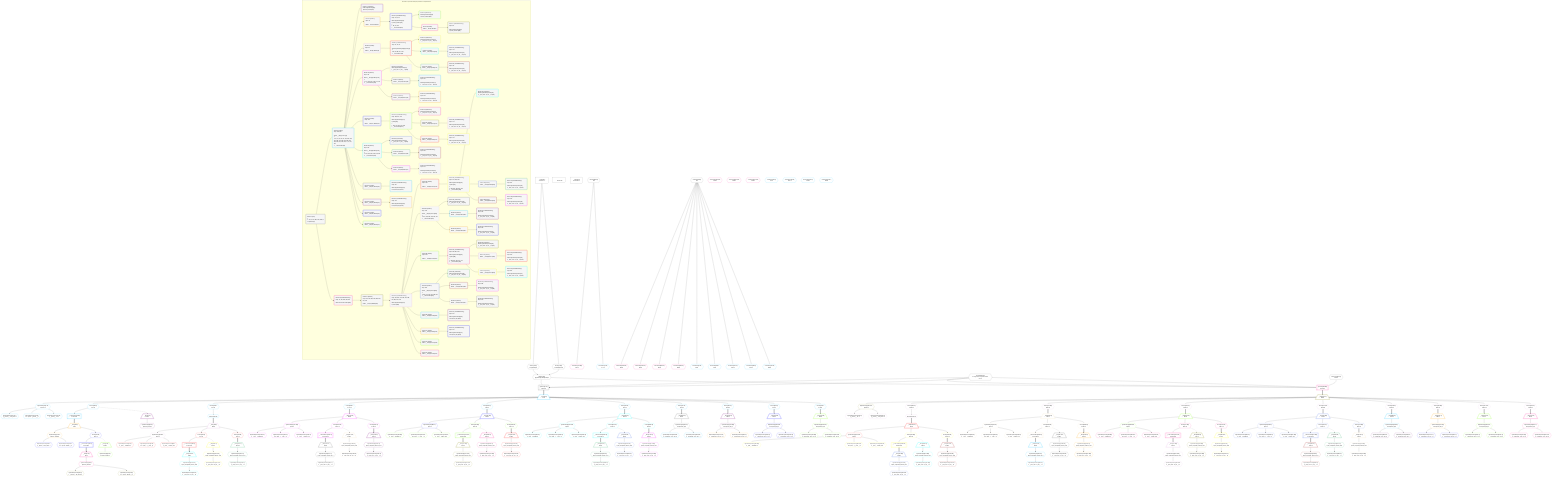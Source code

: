 %%{init: {'themeVariables': { 'fontSize': '12px'}}}%%
graph TD
    classDef path fill:#eee,stroke:#000,color:#000
    classDef plan fill:#fff,stroke-width:1px,color:#000
    classDef itemplan fill:#fff,stroke-width:2px,color:#000
    classDef unbatchedplan fill:#dff,stroke-width:1px,color:#000
    classDef sideeffectplan fill:#fcc,stroke-width:2px,color:#000
    classDef bucket fill:#f6f6f6,color:#000,stroke-width:2px,text-align:left


    %% plan dependencies
    PgSelect11[["PgSelect[11∈0]<br />ᐸpersonᐳ"]]:::plan
    Object14{{"Object[14∈0]<br />ᐸ{pgSettings,withPgClient}ᐳ"}}:::plan
    Constant685{{"Constant[685∈0]<br />ᐸ'Large bet on myself in round one.'ᐳ"}}:::plan
    Object14 & Constant685 & Constant685 --> PgSelect11
    Access12{{"Access[12∈0]<br />ᐸ3.pgSettingsᐳ"}}:::plan
    Access13{{"Access[13∈0]<br />ᐸ3.withPgClientᐳ"}}:::plan
    Access12 & Access13 --> Object14
    __Value3["__Value[3∈0]<br />ᐸcontextᐳ"]:::plan
    __Value3 --> Access12
    __Value3 --> Access13
    __Value0["__Value[0∈0]"]:::plan
    __Value5["__Value[5∈0]<br />ᐸrootValueᐳ"]:::plan
    Constant681{{"Constant[681∈0]<br />ᐸ1ᐳ"}}:::plan
    Constant682{{"Constant[682∈0]<br />ᐸ2ᐳ"}}:::plan
    Connection357{{"Connection[357∈0]<br />ᐸ353ᐳ"}}:::plan
    PgSelect358[["PgSelect[358∈40]<br />ᐸpersonᐳ"]]:::plan
    Object14 & Connection357 & Constant685 & Constant685 --> PgSelect358
    Connection376{{"Connection[376∈40]<br />ᐸ372ᐳ"}}:::plan
    Constant682 --> Connection376
    Connection396{{"Connection[396∈40]<br />ᐸ392ᐳ"}}:::plan
    Constant681 --> Connection396
    Connection444{{"Connection[444∈40]<br />ᐸ440ᐳ"}}:::plan
    Constant681 --> Connection444
    Connection505{{"Connection[505∈40]<br />ᐸ501ᐳ"}}:::plan
    Constant681 --> Connection505
    Connection560{{"Connection[560∈40]<br />ᐸ556ᐳ"}}:::plan
    Constant681 --> Connection560
    Connection485{{"Connection[485∈40]<br />ᐸ481ᐳ"}}:::plan
    Connection594{{"Connection[594∈40]<br />ᐸ590ᐳ"}}:::plan
    Connection613{{"Connection[613∈40]<br />ᐸ609ᐳ"}}:::plan
    __Item15[/"__Item[15∈1]<br />ᐸ11ᐳ"\]:::itemplan
    PgSelect11 ==> __Item15
    PgSelectSingle16{{"PgSelectSingle[16∈1]<br />ᐸpersonᐳ"}}:::plan
    __Item15 --> PgSelectSingle16
    PgClassExpression17{{"PgClassExpression[17∈1]<br />ᐸ__person__...full_name”ᐳ"}}:::plan
    PgSelectSingle16 --> PgClassExpression17
    PgClassExpression19{{"PgClassExpression[19∈1]<br />ᐸ”c”.”perso..._person__)ᐳ"}}:::plan
    PgSelectSingle16 --> PgClassExpression19
    Access646{{"Access[646∈1]<br />ᐸ15.1ᐳ"}}:::plan
    __Item15 --> Access646
    __ListTransform33[["__ListTransform[33∈1]<br />ᐸeach:32ᐳ"]]:::plan
    Access646 --> __ListTransform33
    Connection52{{"Connection[52∈1]<br />ᐸ48ᐳ"}}:::plan
    Constant681 --> Connection52
    PgClassExpression62{{"PgClassExpression[62∈1]<br />ᐸ__person__.”id”ᐳ"}}:::plan
    PgSelectSingle16 --> PgClassExpression62
    Connection76{{"Connection[76∈1]<br />ᐸ72ᐳ"}}:::plan
    Constant682 --> Connection76
    Access649{{"Access[649∈1]<br />ᐸ15.3ᐳ"}}:::plan
    __Item15 --> Access649
    Reverse650{{"Reverse[650∈1]"}}:::plan
    Access649 --> Reverse650
    Connection96{{"Connection[96∈1]<br />ᐸ92ᐳ"}}:::plan
    Constant681 --> Connection96
    Access653{{"Access[653∈1]<br />ᐸ15.4ᐳ"}}:::plan
    __Item15 --> Access653
    Connection144{{"Connection[144∈1]<br />ᐸ140ᐳ"}}:::plan
    Constant681 --> Connection144
    Access656{{"Access[656∈1]<br />ᐸ15.5ᐳ"}}:::plan
    __Item15 --> Access656
    Connection205{{"Connection[205∈1]<br />ᐸ201ᐳ"}}:::plan
    Constant681 --> Connection205
    Access659{{"Access[659∈1]<br />ᐸ15.6ᐳ"}}:::plan
    __Item15 --> Access659
    Connection260{{"Connection[260∈1]<br />ᐸ256ᐳ"}}:::plan
    Constant681 --> Connection260
    Access661{{"Access[661∈1]<br />ᐸ15.8ᐳ"}}:::plan
    __Item15 --> Access661
    Access663{{"Access[663∈1]<br />ᐸ15.10ᐳ"}}:::plan
    __Item15 --> Access663
    Access660{{"Access[660∈1]<br />ᐸ15.7ᐳ"}}:::plan
    __Item15 --> Access660
    Access662{{"Access[662∈1]<br />ᐸ15.9ᐳ"}}:::plan
    __Item15 --> Access662
    Connection31{{"Connection[31∈1]<br />ᐸ27ᐳ"}}:::plan
    Connection185{{"Connection[185∈1]<br />ᐸ181ᐳ"}}:::plan
    Connection294{{"Connection[294∈1]<br />ᐸ290ᐳ"}}:::plan
    Connection313{{"Connection[313∈1]<br />ᐸ309ᐳ"}}:::plan
    __Item341[/"__Item[341∈39]<br />ᐸ662ᐳ"\]:::itemplan
    Access662 ==> __Item341
    PgSelectSingle342{{"PgSelectSingle[342∈39]<br />ᐸcompound_keyᐳ"}}:::plan
    __Item341 --> PgSelectSingle342
    PgClassExpression343{{"PgClassExpression[343∈39]<br />ᐸ__compound...rson_id_1”ᐳ"}}:::plan
    PgSelectSingle342 --> PgClassExpression343
    PgClassExpression344{{"PgClassExpression[344∈39]<br />ᐸ__compound...rson_id_2”ᐳ"}}:::plan
    PgSelectSingle342 --> PgClassExpression344
    __Item328[/"__Item[328∈38]<br />ᐸ660ᐳ"\]:::itemplan
    Access660 ==> __Item328
    PgSelectSingle329{{"PgSelectSingle[329∈38]<br />ᐸcompound_keyᐳ"}}:::plan
    __Item328 --> PgSelectSingle329
    PgClassExpression330{{"PgClassExpression[330∈38]<br />ᐸ__compound...rson_id_1”ᐳ"}}:::plan
    PgSelectSingle329 --> PgClassExpression330
    PgClassExpression331{{"PgClassExpression[331∈38]<br />ᐸ__compound...rson_id_2”ᐳ"}}:::plan
    PgSelectSingle329 --> PgClassExpression331
    __Item315[/"__Item[315∈36]<br />ᐸ663ᐳ"\]:::itemplan
    Access663 ==> __Item315
    PgSelectSingle316{{"PgSelectSingle[316∈36]<br />ᐸcompound_keyᐳ"}}:::plan
    __Item315 --> PgSelectSingle316
    __Item296[/"__Item[296∈34]<br />ᐸ661ᐳ"\]:::itemplan
    Access661 ==> __Item296
    PgSelectSingle297{{"PgSelectSingle[297∈34]<br />ᐸcompound_keyᐳ"}}:::plan
    __Item296 --> PgSelectSingle297
    __Item242[/"__Item[242∈28]<br />ᐸ659ᐳ"\]:::itemplan
    Access659 ==> __Item242
    PgSelectSingle243{{"PgSelectSingle[243∈28]<br />ᐸpostᐳ"}}:::plan
    __Item242 --> PgSelectSingle243
    PgClassExpression244{{"PgClassExpression[244∈28]<br />ᐸ__post__.”headline”ᐳ"}}:::plan
    PgSelectSingle243 --> PgClassExpression244
    PgClassExpression248{{"PgClassExpression[248∈28]<br />ᐸ”a”.”post_...(__post__)ᐳ"}}:::plan
    PgSelectSingle243 --> PgClassExpression248
    PgClassExpression249{{"PgClassExpression[249∈28]<br />ᐸ__post__.”author_id”ᐳ"}}:::plan
    PgSelectSingle243 --> PgClassExpression249
    Access657{{"Access[657∈28]<br />ᐸ242.1ᐳ"}}:::plan
    __Item242 --> Access657
    __ListTransform262[["__ListTransform[262∈28]<br />ᐸeach:261ᐳ"]]:::plan
    Access657 --> __ListTransform262
    Access658{{"Access[658∈28]<br />ᐸ242.2ᐳ"}}:::plan
    __Item242 --> Access658
    __Item187[/"__Item[187∈21]<br />ᐸ656ᐳ"\]:::itemplan
    Access656 ==> __Item187
    PgSelectSingle188{{"PgSelectSingle[188∈21]<br />ᐸpostᐳ"}}:::plan
    __Item187 --> PgSelectSingle188
    __Item126[/"__Item[126∈15]<br />ᐸ653ᐳ"\]:::itemplan
    Access653 ==> __Item126
    PgSelectSingle127{{"PgSelectSingle[127∈15]<br />ᐸpostᐳ"}}:::plan
    __Item126 --> PgSelectSingle127
    PgClassExpression128{{"PgClassExpression[128∈15]<br />ᐸ__post__.”headline”ᐳ"}}:::plan
    PgSelectSingle127 --> PgClassExpression128
    PgClassExpression132{{"PgClassExpression[132∈15]<br />ᐸ”a”.”post_...(__post__)ᐳ"}}:::plan
    PgSelectSingle127 --> PgClassExpression132
    PgClassExpression133{{"PgClassExpression[133∈15]<br />ᐸ__post__.”author_id”ᐳ"}}:::plan
    PgSelectSingle127 --> PgClassExpression133
    Access651{{"Access[651∈15]<br />ᐸ126.1ᐳ"}}:::plan
    __Item126 --> Access651
    __ListTransform146[["__ListTransform[146∈15]<br />ᐸeach:145ᐳ"]]:::plan
    Access651 --> __ListTransform146
    Access652{{"Access[652∈15]<br />ᐸ126.2ᐳ"}}:::plan
    __Item126 --> Access652
    __Item78[/"__Item[78∈8]<br />ᐸ650ᐳ"\]:::itemplan
    Reverse650 ==> __Item78
    PgSelectSingle79{{"PgSelectSingle[79∈8]<br />ᐸpostᐳ"}}:::plan
    __Item78 --> PgSelectSingle79
    __Item36[/"__Item[36∈3]<br />ᐸ33ᐳ"\]:::itemplan
    __ListTransform33 ==> __Item36
    PgSelectSingle37{{"PgSelectSingle[37∈3]<br />ᐸperson_friendsᐳ"}}:::plan
    __Item36 --> PgSelectSingle37
    __Item34[/"__Item[34∈2]<br />ᐸ646ᐳ"\]:::itemplan
    Access646 -.-> __Item34
    PgSelectSingle35{{"PgSelectSingle[35∈2]<br />ᐸperson_friendsᐳ"}}:::plan
    __Item34 --> PgSelectSingle35
    __Item359[/"__Item[359∈41]<br />ᐸ358ᐳ"\]:::itemplan
    PgSelect358 ==> __Item359
    PgSelectSingle360{{"PgSelectSingle[360∈41]<br />ᐸpersonᐳ"}}:::plan
    __Item359 --> PgSelectSingle360
    __Item161[/"__Item[161∈19]<br />ᐸ652ᐳ"\]:::itemplan
    Access652 ==> __Item161
    PgSelectSingle162{{"PgSelectSingle[162∈19]<br />ᐸpost_computed_interval_setᐳ"}}:::plan
    __Item161 --> PgSelectSingle162
    PgClassExpression163{{"PgClassExpression[163∈19]<br />ᐸ__post_com...al_set__.vᐳ"}}:::plan
    PgSelectSingle162 --> PgClassExpression163
    __Item277[/"__Item[277∈32]<br />ᐸ658ᐳ"\]:::itemplan
    Access658 ==> __Item277
    PgSelectSingle278{{"PgSelectSingle[278∈32]<br />ᐸpost_computed_interval_setᐳ"}}:::plan
    __Item277 --> PgSelectSingle278
    PgClassExpression279{{"PgClassExpression[279∈32]<br />ᐸ__post_com...al_set__.vᐳ"}}:::plan
    PgSelectSingle278 --> PgClassExpression279
    __Item150[/"__Item[150∈17]<br />ᐸ146ᐳ"\]:::itemplan
    __ListTransform146 ==> __Item150
    PgSelectSingle151{{"PgSelectSingle[151∈17]<br />ᐸpost_computed_interval_setᐳ"}}:::plan
    __Item150 --> PgSelectSingle151
    PgClassExpression152{{"PgClassExpression[152∈17]<br />ᐸ__post_com...al_set__.vᐳ"}}:::plan
    PgSelectSingle151 --> PgClassExpression152
    __Item266[/"__Item[266∈30]<br />ᐸ262ᐳ"\]:::itemplan
    __ListTransform262 ==> __Item266
    PgSelectSingle267{{"PgSelectSingle[267∈30]<br />ᐸpost_computed_interval_setᐳ"}}:::plan
    __Item266 --> PgSelectSingle267
    PgClassExpression268{{"PgClassExpression[268∈30]<br />ᐸ__post_com...al_set__.vᐳ"}}:::plan
    PgSelectSingle267 --> PgClassExpression268
    PgClassExpression38{{"PgClassExpression[38∈4]<br />ᐸ__person_f...full_name”ᐳ"}}:::plan
    PgSelectSingle37 --> PgClassExpression38
    PgClassExpression40{{"PgClassExpression[40∈4]<br />ᐸ”c”.”perso...friends__)ᐳ"}}:::plan
    PgSelectSingle37 --> PgClassExpression40
    Access645{{"Access[645∈4]<br />ᐸ36.1ᐳ"}}:::plan
    __Item36 --> Access645
    __ListTransform54[["__ListTransform[54∈4]<br />ᐸeach:53ᐳ"]]:::plan
    Access645 --> __ListTransform54
    PgClassExpression80{{"PgClassExpression[80∈9]<br />ᐸ__post__.”headline”ᐳ"}}:::plan
    PgSelectSingle79 --> PgClassExpression80
    PgClassExpression84{{"PgClassExpression[84∈9]<br />ᐸ”a”.”post_...(__post__)ᐳ"}}:::plan
    PgSelectSingle79 --> PgClassExpression84
    PgClassExpression85{{"PgClassExpression[85∈9]<br />ᐸ__post__.”author_id”ᐳ"}}:::plan
    PgSelectSingle79 --> PgClassExpression85
    Access647{{"Access[647∈9]<br />ᐸ78.1ᐳ"}}:::plan
    __Item78 --> Access647
    __ListTransform98[["__ListTransform[98∈9]<br />ᐸeach:97ᐳ"]]:::plan
    Access647 --> __ListTransform98
    Access648{{"Access[648∈9]<br />ᐸ78.2ᐳ"}}:::plan
    __Item78 --> Access648
    __Item147[/"__Item[147∈16]<br />ᐸ651ᐳ"\]:::itemplan
    Access651 -.-> __Item147
    PgSelectSingle148{{"PgSelectSingle[148∈16]<br />ᐸpost_computed_interval_setᐳ"}}:::plan
    __Item147 --> PgSelectSingle148
    PgClassExpression149{{"PgClassExpression[149∈16]<br />ᐸ__post_com...al_set__.vᐳ"}}:::plan
    PgSelectSingle148 --> PgClassExpression149
    PgClassExpression189{{"PgClassExpression[189∈22]<br />ᐸ__post__.”headline”ᐳ"}}:::plan
    PgSelectSingle188 --> PgClassExpression189
    PgClassExpression193{{"PgClassExpression[193∈22]<br />ᐸ”a”.”post_...(__post__)ᐳ"}}:::plan
    PgSelectSingle188 --> PgClassExpression193
    PgClassExpression194{{"PgClassExpression[194∈22]<br />ᐸ__post__.”author_id”ᐳ"}}:::plan
    PgSelectSingle188 --> PgClassExpression194
    Access654{{"Access[654∈22]<br />ᐸ187.1ᐳ"}}:::plan
    __Item187 --> Access654
    __ListTransform207[["__ListTransform[207∈22]<br />ᐸeach:206ᐳ"]]:::plan
    Access654 --> __ListTransform207
    Access655{{"Access[655∈22]<br />ᐸ187.2ᐳ"}}:::plan
    __Item187 --> Access655
    __Item263[/"__Item[263∈29]<br />ᐸ657ᐳ"\]:::itemplan
    Access657 -.-> __Item263
    PgSelectSingle264{{"PgSelectSingle[264∈29]<br />ᐸpost_computed_interval_setᐳ"}}:::plan
    __Item263 --> PgSelectSingle264
    PgClassExpression265{{"PgClassExpression[265∈29]<br />ᐸ__post_com...al_set__.vᐳ"}}:::plan
    PgSelectSingle264 --> PgClassExpression265
    PgClassExpression298{{"PgClassExpression[298∈35]<br />ᐸ__compound...rson_id_1”ᐳ"}}:::plan
    PgSelectSingle297 --> PgClassExpression298
    PgClassExpression299{{"PgClassExpression[299∈35]<br />ᐸ__compound...rson_id_2”ᐳ"}}:::plan
    PgSelectSingle297 --> PgClassExpression299
    PgClassExpression317{{"PgClassExpression[317∈37]<br />ᐸ__compound...rson_id_1”ᐳ"}}:::plan
    PgSelectSingle316 --> PgClassExpression317
    PgClassExpression318{{"PgClassExpression[318∈37]<br />ᐸ__compound...rson_id_2”ᐳ"}}:::plan
    PgSelectSingle316 --> PgClassExpression318
    PgClassExpression361{{"PgClassExpression[361∈42]<br />ᐸ__person__.”id”ᐳ"}}:::plan
    PgSelectSingle360 --> PgClassExpression361
    PgClassExpression362{{"PgClassExpression[362∈42]<br />ᐸ__person__...full_name”ᐳ"}}:::plan
    PgSelectSingle360 --> PgClassExpression362
    Access666{{"Access[666∈42]<br />ᐸ359.0ᐳ"}}:::plan
    __Item359 --> Access666
    Reverse667{{"Reverse[667∈42]"}}:::plan
    Access666 --> Reverse667
    Access670{{"Access[670∈42]<br />ᐸ359.1ᐳ"}}:::plan
    __Item359 --> Access670
    Access673{{"Access[673∈42]<br />ᐸ359.2ᐳ"}}:::plan
    __Item359 --> Access673
    Access676{{"Access[676∈42]<br />ᐸ359.3ᐳ"}}:::plan
    __Item359 --> Access676
    Access678{{"Access[678∈42]<br />ᐸ359.5ᐳ"}}:::plan
    __Item359 --> Access678
    Access680{{"Access[680∈42]<br />ᐸ359.7ᐳ"}}:::plan
    __Item359 --> Access680
    Access677{{"Access[677∈42]<br />ᐸ359.4ᐳ"}}:::plan
    __Item359 --> Access677
    Access679{{"Access[679∈42]<br />ᐸ359.6ᐳ"}}:::plan
    __Item359 --> Access679
    __Item641[/"__Item[641∈74]<br />ᐸ679ᐳ"\]:::itemplan
    Access679 ==> __Item641
    PgSelectSingle642{{"PgSelectSingle[642∈74]<br />ᐸcompound_keyᐳ"}}:::plan
    __Item641 --> PgSelectSingle642
    PgClassExpression643{{"PgClassExpression[643∈74]<br />ᐸ__compound...rson_id_1”ᐳ"}}:::plan
    PgSelectSingle642 --> PgClassExpression643
    PgClassExpression644{{"PgClassExpression[644∈74]<br />ᐸ__compound...rson_id_2”ᐳ"}}:::plan
    PgSelectSingle642 --> PgClassExpression644
    __Item628[/"__Item[628∈73]<br />ᐸ677ᐳ"\]:::itemplan
    Access677 ==> __Item628
    PgSelectSingle629{{"PgSelectSingle[629∈73]<br />ᐸcompound_keyᐳ"}}:::plan
    __Item628 --> PgSelectSingle629
    PgClassExpression630{{"PgClassExpression[630∈73]<br />ᐸ__compound...rson_id_1”ᐳ"}}:::plan
    PgSelectSingle629 --> PgClassExpression630
    PgClassExpression631{{"PgClassExpression[631∈73]<br />ᐸ__compound...rson_id_2”ᐳ"}}:::plan
    PgSelectSingle629 --> PgClassExpression631
    __Item615[/"__Item[615∈71]<br />ᐸ680ᐳ"\]:::itemplan
    Access680 ==> __Item615
    PgSelectSingle616{{"PgSelectSingle[616∈71]<br />ᐸcompound_keyᐳ"}}:::plan
    __Item615 --> PgSelectSingle616
    __Item596[/"__Item[596∈69]<br />ᐸ678ᐳ"\]:::itemplan
    Access678 ==> __Item596
    PgSelectSingle597{{"PgSelectSingle[597∈69]<br />ᐸcompound_keyᐳ"}}:::plan
    __Item596 --> PgSelectSingle597
    __Item542[/"__Item[542∈63]<br />ᐸ676ᐳ"\]:::itemplan
    Access676 ==> __Item542
    PgSelectSingle543{{"PgSelectSingle[543∈63]<br />ᐸpostᐳ"}}:::plan
    __Item542 --> PgSelectSingle543
    PgClassExpression544{{"PgClassExpression[544∈63]<br />ᐸ__post__.”headline”ᐳ"}}:::plan
    PgSelectSingle543 --> PgClassExpression544
    PgClassExpression548{{"PgClassExpression[548∈63]<br />ᐸ”a”.”post_...(__post__)ᐳ"}}:::plan
    PgSelectSingle543 --> PgClassExpression548
    PgClassExpression549{{"PgClassExpression[549∈63]<br />ᐸ__post__.”author_id”ᐳ"}}:::plan
    PgSelectSingle543 --> PgClassExpression549
    Access674{{"Access[674∈63]<br />ᐸ542.1ᐳ"}}:::plan
    __Item542 --> Access674
    __ListTransform562[["__ListTransform[562∈63]<br />ᐸeach:561ᐳ"]]:::plan
    Access674 --> __ListTransform562
    Access675{{"Access[675∈63]<br />ᐸ542.2ᐳ"}}:::plan
    __Item542 --> Access675
    __Item113[/"__Item[113∈13]<br />ᐸ648ᐳ"\]:::itemplan
    Access648 ==> __Item113
    PgSelectSingle114{{"PgSelectSingle[114∈13]<br />ᐸpost_computed_interval_setᐳ"}}:::plan
    __Item113 --> PgSelectSingle114
    PgClassExpression115{{"PgClassExpression[115∈13]<br />ᐸ__post_com...al_set__.vᐳ"}}:::plan
    PgSelectSingle114 --> PgClassExpression115
    __Item222[/"__Item[222∈26]<br />ᐸ655ᐳ"\]:::itemplan
    Access655 ==> __Item222
    PgSelectSingle223{{"PgSelectSingle[223∈26]<br />ᐸpost_computed_interval_setᐳ"}}:::plan
    __Item222 --> PgSelectSingle223
    PgClassExpression224{{"PgClassExpression[224∈26]<br />ᐸ__post_com...al_set__.vᐳ"}}:::plan
    PgSelectSingle223 --> PgClassExpression224
    __Item487[/"__Item[487∈56]<br />ᐸ673ᐳ"\]:::itemplan
    Access673 ==> __Item487
    PgSelectSingle488{{"PgSelectSingle[488∈56]<br />ᐸpostᐳ"}}:::plan
    __Item487 --> PgSelectSingle488
    __Item57[/"__Item[57∈6]<br />ᐸ54ᐳ"\]:::itemplan
    __ListTransform54 ==> __Item57
    PgSelectSingle58{{"PgSelectSingle[58∈6]<br />ᐸperson_friendsᐳ"}}:::plan
    __Item57 --> PgSelectSingle58
    __Item102[/"__Item[102∈11]<br />ᐸ98ᐳ"\]:::itemplan
    __ListTransform98 ==> __Item102
    PgSelectSingle103{{"PgSelectSingle[103∈11]<br />ᐸpost_computed_interval_setᐳ"}}:::plan
    __Item102 --> PgSelectSingle103
    PgClassExpression104{{"PgClassExpression[104∈11]<br />ᐸ__post_com...al_set__.vᐳ"}}:::plan
    PgSelectSingle103 --> PgClassExpression104
    __Item211[/"__Item[211∈24]<br />ᐸ207ᐳ"\]:::itemplan
    __ListTransform207 ==> __Item211
    PgSelectSingle212{{"PgSelectSingle[212∈24]<br />ᐸpost_computed_interval_setᐳ"}}:::plan
    __Item211 --> PgSelectSingle212
    PgClassExpression213{{"PgClassExpression[213∈24]<br />ᐸ__post_com...al_set__.vᐳ"}}:::plan
    PgSelectSingle212 --> PgClassExpression213
    __Item426[/"__Item[426∈50]<br />ᐸ670ᐳ"\]:::itemplan
    Access670 ==> __Item426
    PgSelectSingle427{{"PgSelectSingle[427∈50]<br />ᐸpostᐳ"}}:::plan
    __Item426 --> PgSelectSingle427
    PgClassExpression428{{"PgClassExpression[428∈50]<br />ᐸ__post__.”headline”ᐳ"}}:::plan
    PgSelectSingle427 --> PgClassExpression428
    PgClassExpression432{{"PgClassExpression[432∈50]<br />ᐸ”a”.”post_...(__post__)ᐳ"}}:::plan
    PgSelectSingle427 --> PgClassExpression432
    PgClassExpression433{{"PgClassExpression[433∈50]<br />ᐸ__post__.”author_id”ᐳ"}}:::plan
    PgSelectSingle427 --> PgClassExpression433
    Access668{{"Access[668∈50]<br />ᐸ426.1ᐳ"}}:::plan
    __Item426 --> Access668
    __ListTransform446[["__ListTransform[446∈50]<br />ᐸeach:445ᐳ"]]:::plan
    Access668 --> __ListTransform446
    Access669{{"Access[669∈50]<br />ᐸ426.2ᐳ"}}:::plan
    __Item426 --> Access669
    __Item55[/"__Item[55∈5]<br />ᐸ645ᐳ"\]:::itemplan
    Access645 -.-> __Item55
    PgSelectSingle56{{"PgSelectSingle[56∈5]<br />ᐸperson_friendsᐳ"}}:::plan
    __Item55 --> PgSelectSingle56
    __Item99[/"__Item[99∈10]<br />ᐸ647ᐳ"\]:::itemplan
    Access647 -.-> __Item99
    PgSelectSingle100{{"PgSelectSingle[100∈10]<br />ᐸpost_computed_interval_setᐳ"}}:::plan
    __Item99 --> PgSelectSingle100
    PgClassExpression101{{"PgClassExpression[101∈10]<br />ᐸ__post_com...al_set__.vᐳ"}}:::plan
    PgSelectSingle100 --> PgClassExpression101
    __Item208[/"__Item[208∈23]<br />ᐸ654ᐳ"\]:::itemplan
    Access654 -.-> __Item208
    PgSelectSingle209{{"PgSelectSingle[209∈23]<br />ᐸpost_computed_interval_setᐳ"}}:::plan
    __Item208 --> PgSelectSingle209
    PgClassExpression210{{"PgClassExpression[210∈23]<br />ᐸ__post_com...al_set__.vᐳ"}}:::plan
    PgSelectSingle209 --> PgClassExpression210
    __Item378[/"__Item[378∈43]<br />ᐸ667ᐳ"\]:::itemplan
    Reverse667 ==> __Item378
    PgSelectSingle379{{"PgSelectSingle[379∈43]<br />ᐸpostᐳ"}}:::plan
    __Item378 --> PgSelectSingle379
    __Item461[/"__Item[461∈54]<br />ᐸ669ᐳ"\]:::itemplan
    Access669 ==> __Item461
    PgSelectSingle462{{"PgSelectSingle[462∈54]<br />ᐸpost_computed_interval_setᐳ"}}:::plan
    __Item461 --> PgSelectSingle462
    PgClassExpression463{{"PgClassExpression[463∈54]<br />ᐸ__post_com...al_set__.vᐳ"}}:::plan
    PgSelectSingle462 --> PgClassExpression463
    __Item577[/"__Item[577∈67]<br />ᐸ675ᐳ"\]:::itemplan
    Access675 ==> __Item577
    PgSelectSingle578{{"PgSelectSingle[578∈67]<br />ᐸpost_computed_interval_setᐳ"}}:::plan
    __Item577 --> PgSelectSingle578
    PgClassExpression579{{"PgClassExpression[579∈67]<br />ᐸ__post_com...al_set__.vᐳ"}}:::plan
    PgSelectSingle578 --> PgClassExpression579
    __Item450[/"__Item[450∈52]<br />ᐸ446ᐳ"\]:::itemplan
    __ListTransform446 ==> __Item450
    PgSelectSingle451{{"PgSelectSingle[451∈52]<br />ᐸpost_computed_interval_setᐳ"}}:::plan
    __Item450 --> PgSelectSingle451
    PgClassExpression452{{"PgClassExpression[452∈52]<br />ᐸ__post_com...al_set__.vᐳ"}}:::plan
    PgSelectSingle451 --> PgClassExpression452
    __Item566[/"__Item[566∈65]<br />ᐸ562ᐳ"\]:::itemplan
    __ListTransform562 ==> __Item566
    PgSelectSingle567{{"PgSelectSingle[567∈65]<br />ᐸpost_computed_interval_setᐳ"}}:::plan
    __Item566 --> PgSelectSingle567
    PgClassExpression568{{"PgClassExpression[568∈65]<br />ᐸ__post_com...al_set__.vᐳ"}}:::plan
    PgSelectSingle567 --> PgClassExpression568
    PgClassExpression59{{"PgClassExpression[59∈7]<br />ᐸ__person_f...full_name”ᐳ"}}:::plan
    PgSelectSingle58 --> PgClassExpression59
    PgClassExpression61{{"PgClassExpression[61∈7]<br />ᐸ”c”.”perso...friends__)ᐳ"}}:::plan
    PgSelectSingle58 --> PgClassExpression61
    PgClassExpression380{{"PgClassExpression[380∈44]<br />ᐸ__post__.”headline”ᐳ"}}:::plan
    PgSelectSingle379 --> PgClassExpression380
    PgClassExpression384{{"PgClassExpression[384∈44]<br />ᐸ”a”.”post_...(__post__)ᐳ"}}:::plan
    PgSelectSingle379 --> PgClassExpression384
    PgClassExpression385{{"PgClassExpression[385∈44]<br />ᐸ__post__.”author_id”ᐳ"}}:::plan
    PgSelectSingle379 --> PgClassExpression385
    Access664{{"Access[664∈44]<br />ᐸ378.1ᐳ"}}:::plan
    __Item378 --> Access664
    __ListTransform398[["__ListTransform[398∈44]<br />ᐸeach:397ᐳ"]]:::plan
    Access664 --> __ListTransform398
    Access665{{"Access[665∈44]<br />ᐸ378.2ᐳ"}}:::plan
    __Item378 --> Access665
    __Item447[/"__Item[447∈51]<br />ᐸ668ᐳ"\]:::itemplan
    Access668 -.-> __Item447
    PgSelectSingle448{{"PgSelectSingle[448∈51]<br />ᐸpost_computed_interval_setᐳ"}}:::plan
    __Item447 --> PgSelectSingle448
    PgClassExpression449{{"PgClassExpression[449∈51]<br />ᐸ__post_com...al_set__.vᐳ"}}:::plan
    PgSelectSingle448 --> PgClassExpression449
    PgClassExpression489{{"PgClassExpression[489∈57]<br />ᐸ__post__.”headline”ᐳ"}}:::plan
    PgSelectSingle488 --> PgClassExpression489
    PgClassExpression493{{"PgClassExpression[493∈57]<br />ᐸ”a”.”post_...(__post__)ᐳ"}}:::plan
    PgSelectSingle488 --> PgClassExpression493
    PgClassExpression494{{"PgClassExpression[494∈57]<br />ᐸ__post__.”author_id”ᐳ"}}:::plan
    PgSelectSingle488 --> PgClassExpression494
    Access671{{"Access[671∈57]<br />ᐸ487.1ᐳ"}}:::plan
    __Item487 --> Access671
    __ListTransform507[["__ListTransform[507∈57]<br />ᐸeach:506ᐳ"]]:::plan
    Access671 --> __ListTransform507
    Access672{{"Access[672∈57]<br />ᐸ487.2ᐳ"}}:::plan
    __Item487 --> Access672
    __Item563[/"__Item[563∈64]<br />ᐸ674ᐳ"\]:::itemplan
    Access674 -.-> __Item563
    PgSelectSingle564{{"PgSelectSingle[564∈64]<br />ᐸpost_computed_interval_setᐳ"}}:::plan
    __Item563 --> PgSelectSingle564
    PgClassExpression565{{"PgClassExpression[565∈64]<br />ᐸ__post_com...al_set__.vᐳ"}}:::plan
    PgSelectSingle564 --> PgClassExpression565
    PgClassExpression598{{"PgClassExpression[598∈70]<br />ᐸ__compound...rson_id_1”ᐳ"}}:::plan
    PgSelectSingle597 --> PgClassExpression598
    PgClassExpression599{{"PgClassExpression[599∈70]<br />ᐸ__compound...rson_id_2”ᐳ"}}:::plan
    PgSelectSingle597 --> PgClassExpression599
    PgClassExpression617{{"PgClassExpression[617∈72]<br />ᐸ__compound...rson_id_1”ᐳ"}}:::plan
    PgSelectSingle616 --> PgClassExpression617
    PgClassExpression618{{"PgClassExpression[618∈72]<br />ᐸ__compound...rson_id_2”ᐳ"}}:::plan
    PgSelectSingle616 --> PgClassExpression618
    __Item413[/"__Item[413∈48]<br />ᐸ665ᐳ"\]:::itemplan
    Access665 ==> __Item413
    PgSelectSingle414{{"PgSelectSingle[414∈48]<br />ᐸpost_computed_interval_setᐳ"}}:::plan
    __Item413 --> PgSelectSingle414
    PgClassExpression415{{"PgClassExpression[415∈48]<br />ᐸ__post_com...al_set__.vᐳ"}}:::plan
    PgSelectSingle414 --> PgClassExpression415
    __Item522[/"__Item[522∈61]<br />ᐸ672ᐳ"\]:::itemplan
    Access672 ==> __Item522
    PgSelectSingle523{{"PgSelectSingle[523∈61]<br />ᐸpost_computed_interval_setᐳ"}}:::plan
    __Item522 --> PgSelectSingle523
    PgClassExpression524{{"PgClassExpression[524∈61]<br />ᐸ__post_com...al_set__.vᐳ"}}:::plan
    PgSelectSingle523 --> PgClassExpression524
    __Item402[/"__Item[402∈46]<br />ᐸ398ᐳ"\]:::itemplan
    __ListTransform398 ==> __Item402
    PgSelectSingle403{{"PgSelectSingle[403∈46]<br />ᐸpost_computed_interval_setᐳ"}}:::plan
    __Item402 --> PgSelectSingle403
    PgClassExpression404{{"PgClassExpression[404∈46]<br />ᐸ__post_com...al_set__.vᐳ"}}:::plan
    PgSelectSingle403 --> PgClassExpression404
    __Item511[/"__Item[511∈59]<br />ᐸ507ᐳ"\]:::itemplan
    __ListTransform507 ==> __Item511
    PgSelectSingle512{{"PgSelectSingle[512∈59]<br />ᐸpost_computed_interval_setᐳ"}}:::plan
    __Item511 --> PgSelectSingle512
    PgClassExpression513{{"PgClassExpression[513∈59]<br />ᐸ__post_com...al_set__.vᐳ"}}:::plan
    PgSelectSingle512 --> PgClassExpression513
    __Item399[/"__Item[399∈45]<br />ᐸ664ᐳ"\]:::itemplan
    Access664 -.-> __Item399
    PgSelectSingle400{{"PgSelectSingle[400∈45]<br />ᐸpost_computed_interval_setᐳ"}}:::plan
    __Item399 --> PgSelectSingle400
    PgClassExpression401{{"PgClassExpression[401∈45]<br />ᐸ__post_com...al_set__.vᐳ"}}:::plan
    PgSelectSingle400 --> PgClassExpression401
    __Item508[/"__Item[508∈58]<br />ᐸ671ᐳ"\]:::itemplan
    Access671 -.-> __Item508
    PgSelectSingle509{{"PgSelectSingle[509∈58]<br />ᐸpost_computed_interval_setᐳ"}}:::plan
    __Item508 --> PgSelectSingle509
    PgClassExpression510{{"PgClassExpression[510∈58]<br />ᐸ__post_com...al_set__.vᐳ"}}:::plan
    PgSelectSingle509 --> PgClassExpression510

    %% define steps

    subgraph "Buckets for queries/v4/simple-procedure-computed-fields"
    Bucket0("Bucket 0 (root)<br />1: <br />ᐳ: 12, 13, 357, 681, 682, 685, 14<br />2: PgSelect[11]"):::bucket
    classDef bucket0 stroke:#696969
    class Bucket0,__Value0,__Value3,__Value5,PgSelect11,Access12,Access13,Object14,Connection357,Constant681,Constant682,Constant685 bucket0
    Bucket1("Bucket 1 (listItem)<br />Deps: 681, 682<br /><br />ROOT __Item{1}ᐸ11ᐳ[15]<br />1: <br />ᐳ: 16, 31, 52, 76, 96, 144, 185, 205, 260, 294, 313, 646, 649, 653, 656, 659, 660, 661, 662, 663, 17, 19, 62, 650<br />2: __ListTransform[33]"):::bucket
    classDef bucket1 stroke:#00bfff
    class Bucket1,__Item15,PgSelectSingle16,PgClassExpression17,PgClassExpression19,Connection31,__ListTransform33,Connection52,PgClassExpression62,Connection76,Connection96,Connection144,Connection185,Connection205,Connection260,Connection294,Connection313,Access646,Access649,Reverse650,Access653,Access656,Access659,Access660,Access661,Access662,Access663 bucket1
    Bucket2("Bucket 2 (subroutine)<br />ROOT PgSelectSingle{2}ᐸperson_friendsᐳ[35]"):::bucket
    classDef bucket2 stroke:#7f007f
    class Bucket2,__Item34,PgSelectSingle35 bucket2
    Bucket3("Bucket 3 (listItem)<br />Deps: 52<br /><br />ROOT __Item{3}ᐸ33ᐳ[36]"):::bucket
    classDef bucket3 stroke:#ffa500
    class Bucket3,__Item36,PgSelectSingle37 bucket3
    Bucket4("Bucket 4 (nullableBoundary)<br />Deps: 37, 36, 52<br /><br />ROOT PgSelectSingle{3}ᐸperson_friendsᐳ[37]<br />1: <br />ᐳ: 38, 40, 645<br />2: __ListTransform[54]"):::bucket
    classDef bucket4 stroke:#0000ff
    class Bucket4,PgClassExpression38,PgClassExpression40,__ListTransform54,Access645 bucket4
    Bucket5("Bucket 5 (subroutine)<br />ROOT PgSelectSingle{5}ᐸperson_friendsᐳ[56]"):::bucket
    classDef bucket5 stroke:#7fff00
    class Bucket5,__Item55,PgSelectSingle56 bucket5
    Bucket6("Bucket 6 (listItem)<br />ROOT __Item{6}ᐸ54ᐳ[57]"):::bucket
    classDef bucket6 stroke:#ff1493
    class Bucket6,__Item57,PgSelectSingle58 bucket6
    Bucket7("Bucket 7 (nullableBoundary)<br />Deps: 58<br /><br />ROOT PgSelectSingle{6}ᐸperson_friendsᐳ[58]"):::bucket
    classDef bucket7 stroke:#808000
    class Bucket7,PgClassExpression59,PgClassExpression61 bucket7
    Bucket8("Bucket 8 (listItem)<br />Deps: 96<br /><br />ROOT __Item{8}ᐸ650ᐳ[78]"):::bucket
    classDef bucket8 stroke:#dda0dd
    class Bucket8,__Item78,PgSelectSingle79 bucket8
    Bucket9("Bucket 9 (nullableBoundary)<br />Deps: 79, 78, 96<br /><br />ROOT PgSelectSingle{8}ᐸpostᐳ[79]<br />1: <br />ᐳ: 80, 84, 85, 647, 648<br />2: __ListTransform[98]"):::bucket
    classDef bucket9 stroke:#ff0000
    class Bucket9,PgClassExpression80,PgClassExpression84,PgClassExpression85,__ListTransform98,Access647,Access648 bucket9
    Bucket10("Bucket 10 (subroutine)<br />ROOT PgClassExpression{10}ᐸ__post_com...al_set__.vᐳ[101]"):::bucket
    classDef bucket10 stroke:#ffff00
    class Bucket10,__Item99,PgSelectSingle100,PgClassExpression101 bucket10
    Bucket11("Bucket 11 (listItem)<br />ROOT __Item{11}ᐸ98ᐳ[102]"):::bucket
    classDef bucket11 stroke:#00ffff
    class Bucket11,__Item102,PgSelectSingle103,PgClassExpression104 bucket11
    Bucket12("Bucket 12 (nullableBoundary)<br />Deps: 104<br /><br />ROOT PgClassExpression{11}ᐸ__post_com...al_set__.vᐳ[104]"):::bucket
    classDef bucket12 stroke:#4169e1
    class Bucket12 bucket12
    Bucket13("Bucket 13 (listItem)<br />ROOT __Item{13}ᐸ648ᐳ[113]"):::bucket
    classDef bucket13 stroke:#3cb371
    class Bucket13,__Item113,PgSelectSingle114,PgClassExpression115 bucket13
    Bucket14("Bucket 14 (nullableBoundary)<br />Deps: 115<br /><br />ROOT PgClassExpression{13}ᐸ__post_com...al_set__.vᐳ[115]"):::bucket
    classDef bucket14 stroke:#a52a2a
    class Bucket14 bucket14
    Bucket15("Bucket 15 (listItem)<br />Deps: 144<br /><br />ROOT __Item{15}ᐸ653ᐳ[126]<br />1: <br />ᐳ: 127, 651, 652, 128, 132, 133<br />2: __ListTransform[146]"):::bucket
    classDef bucket15 stroke:#ff00ff
    class Bucket15,__Item126,PgSelectSingle127,PgClassExpression128,PgClassExpression132,PgClassExpression133,__ListTransform146,Access651,Access652 bucket15
    Bucket16("Bucket 16 (subroutine)<br />ROOT PgClassExpression{16}ᐸ__post_com...al_set__.vᐳ[149]"):::bucket
    classDef bucket16 stroke:#f5deb3
    class Bucket16,__Item147,PgSelectSingle148,PgClassExpression149 bucket16
    Bucket17("Bucket 17 (listItem)<br />ROOT __Item{17}ᐸ146ᐳ[150]"):::bucket
    classDef bucket17 stroke:#696969
    class Bucket17,__Item150,PgSelectSingle151,PgClassExpression152 bucket17
    Bucket18("Bucket 18 (nullableBoundary)<br />Deps: 152<br /><br />ROOT PgClassExpression{17}ᐸ__post_com...al_set__.vᐳ[152]"):::bucket
    classDef bucket18 stroke:#00bfff
    class Bucket18 bucket18
    Bucket19("Bucket 19 (listItem)<br />ROOT __Item{19}ᐸ652ᐳ[161]"):::bucket
    classDef bucket19 stroke:#7f007f
    class Bucket19,__Item161,PgSelectSingle162,PgClassExpression163 bucket19
    Bucket20("Bucket 20 (nullableBoundary)<br />Deps: 163<br /><br />ROOT PgClassExpression{19}ᐸ__post_com...al_set__.vᐳ[163]"):::bucket
    classDef bucket20 stroke:#ffa500
    class Bucket20 bucket20
    Bucket21("Bucket 21 (listItem)<br />Deps: 205<br /><br />ROOT __Item{21}ᐸ656ᐳ[187]"):::bucket
    classDef bucket21 stroke:#0000ff
    class Bucket21,__Item187,PgSelectSingle188 bucket21
    Bucket22("Bucket 22 (nullableBoundary)<br />Deps: 188, 187, 205<br /><br />ROOT PgSelectSingle{21}ᐸpostᐳ[188]<br />1: <br />ᐳ: 189, 193, 194, 654, 655<br />2: __ListTransform[207]"):::bucket
    classDef bucket22 stroke:#7fff00
    class Bucket22,PgClassExpression189,PgClassExpression193,PgClassExpression194,__ListTransform207,Access654,Access655 bucket22
    Bucket23("Bucket 23 (subroutine)<br />ROOT PgClassExpression{23}ᐸ__post_com...al_set__.vᐳ[210]"):::bucket
    classDef bucket23 stroke:#ff1493
    class Bucket23,__Item208,PgSelectSingle209,PgClassExpression210 bucket23
    Bucket24("Bucket 24 (listItem)<br />ROOT __Item{24}ᐸ207ᐳ[211]"):::bucket
    classDef bucket24 stroke:#808000
    class Bucket24,__Item211,PgSelectSingle212,PgClassExpression213 bucket24
    Bucket25("Bucket 25 (nullableBoundary)<br />Deps: 213<br /><br />ROOT PgClassExpression{24}ᐸ__post_com...al_set__.vᐳ[213]"):::bucket
    classDef bucket25 stroke:#dda0dd
    class Bucket25 bucket25
    Bucket26("Bucket 26 (listItem)<br />ROOT __Item{26}ᐸ655ᐳ[222]"):::bucket
    classDef bucket26 stroke:#ff0000
    class Bucket26,__Item222,PgSelectSingle223,PgClassExpression224 bucket26
    Bucket27("Bucket 27 (nullableBoundary)<br />Deps: 224<br /><br />ROOT PgClassExpression{26}ᐸ__post_com...al_set__.vᐳ[224]"):::bucket
    classDef bucket27 stroke:#ffff00
    class Bucket27 bucket27
    Bucket28("Bucket 28 (listItem)<br />Deps: 260<br /><br />ROOT __Item{28}ᐸ659ᐳ[242]<br />1: <br />ᐳ: 243, 657, 658, 244, 248, 249<br />2: __ListTransform[262]"):::bucket
    classDef bucket28 stroke:#00ffff
    class Bucket28,__Item242,PgSelectSingle243,PgClassExpression244,PgClassExpression248,PgClassExpression249,__ListTransform262,Access657,Access658 bucket28
    Bucket29("Bucket 29 (subroutine)<br />ROOT PgClassExpression{29}ᐸ__post_com...al_set__.vᐳ[265]"):::bucket
    classDef bucket29 stroke:#4169e1
    class Bucket29,__Item263,PgSelectSingle264,PgClassExpression265 bucket29
    Bucket30("Bucket 30 (listItem)<br />ROOT __Item{30}ᐸ262ᐳ[266]"):::bucket
    classDef bucket30 stroke:#3cb371
    class Bucket30,__Item266,PgSelectSingle267,PgClassExpression268 bucket30
    Bucket31("Bucket 31 (nullableBoundary)<br />Deps: 268<br /><br />ROOT PgClassExpression{30}ᐸ__post_com...al_set__.vᐳ[268]"):::bucket
    classDef bucket31 stroke:#a52a2a
    class Bucket31 bucket31
    Bucket32("Bucket 32 (listItem)<br />ROOT __Item{32}ᐸ658ᐳ[277]"):::bucket
    classDef bucket32 stroke:#ff00ff
    class Bucket32,__Item277,PgSelectSingle278,PgClassExpression279 bucket32
    Bucket33("Bucket 33 (nullableBoundary)<br />Deps: 279<br /><br />ROOT PgClassExpression{32}ᐸ__post_com...al_set__.vᐳ[279]"):::bucket
    classDef bucket33 stroke:#f5deb3
    class Bucket33 bucket33
    Bucket34("Bucket 34 (listItem)<br />ROOT __Item{34}ᐸ661ᐳ[296]"):::bucket
    classDef bucket34 stroke:#696969
    class Bucket34,__Item296,PgSelectSingle297 bucket34
    Bucket35("Bucket 35 (nullableBoundary)<br />Deps: 297<br /><br />ROOT PgSelectSingle{34}ᐸcompound_keyᐳ[297]"):::bucket
    classDef bucket35 stroke:#00bfff
    class Bucket35,PgClassExpression298,PgClassExpression299 bucket35
    Bucket36("Bucket 36 (listItem)<br />ROOT __Item{36}ᐸ663ᐳ[315]"):::bucket
    classDef bucket36 stroke:#7f007f
    class Bucket36,__Item315,PgSelectSingle316 bucket36
    Bucket37("Bucket 37 (nullableBoundary)<br />Deps: 316<br /><br />ROOT PgSelectSingle{36}ᐸcompound_keyᐳ[316]"):::bucket
    classDef bucket37 stroke:#ffa500
    class Bucket37,PgClassExpression317,PgClassExpression318 bucket37
    Bucket38("Bucket 38 (listItem)<br />ROOT __Item{38}ᐸ660ᐳ[328]"):::bucket
    classDef bucket38 stroke:#0000ff
    class Bucket38,__Item328,PgSelectSingle329,PgClassExpression330,PgClassExpression331 bucket38
    Bucket39("Bucket 39 (listItem)<br />ROOT __Item{39}ᐸ662ᐳ[341]"):::bucket
    classDef bucket39 stroke:#7fff00
    class Bucket39,__Item341,PgSelectSingle342,PgClassExpression343,PgClassExpression344 bucket39
    Bucket40("Bucket 40 (nullableBoundary)<br />Deps: 14, 357, 685, 682, 681<br /><br />ROOT Connectionᐸ353ᐳ[357]"):::bucket
    classDef bucket40 stroke:#ff1493
    class Bucket40,PgSelect358,Connection376,Connection396,Connection444,Connection485,Connection505,Connection560,Connection594,Connection613 bucket40
    Bucket41("Bucket 41 (listItem)<br />Deps: 376, 396, 444, 485, 505, 560, 594, 613<br /><br />ROOT __Item{41}ᐸ358ᐳ[359]"):::bucket
    classDef bucket41 stroke:#808000
    class Bucket41,__Item359,PgSelectSingle360 bucket41
    Bucket42("Bucket 42 (nullableBoundary)<br />Deps: 360, 359, 376, 396, 444, 485, 505, 560, 594, 613<br /><br />ROOT PgSelectSingle{41}ᐸpersonᐳ[360]"):::bucket
    classDef bucket42 stroke:#dda0dd
    class Bucket42,PgClassExpression361,PgClassExpression362,Access666,Reverse667,Access670,Access673,Access676,Access677,Access678,Access679,Access680 bucket42
    Bucket43("Bucket 43 (listItem)<br />Deps: 396<br /><br />ROOT __Item{43}ᐸ667ᐳ[378]"):::bucket
    classDef bucket43 stroke:#ff0000
    class Bucket43,__Item378,PgSelectSingle379 bucket43
    Bucket44("Bucket 44 (nullableBoundary)<br />Deps: 379, 378, 396<br /><br />ROOT PgSelectSingle{43}ᐸpostᐳ[379]<br />1: <br />ᐳ: 380, 384, 385, 664, 665<br />2: __ListTransform[398]"):::bucket
    classDef bucket44 stroke:#ffff00
    class Bucket44,PgClassExpression380,PgClassExpression384,PgClassExpression385,__ListTransform398,Access664,Access665 bucket44
    Bucket45("Bucket 45 (subroutine)<br />ROOT PgClassExpression{45}ᐸ__post_com...al_set__.vᐳ[401]"):::bucket
    classDef bucket45 stroke:#00ffff
    class Bucket45,__Item399,PgSelectSingle400,PgClassExpression401 bucket45
    Bucket46("Bucket 46 (listItem)<br />ROOT __Item{46}ᐸ398ᐳ[402]"):::bucket
    classDef bucket46 stroke:#4169e1
    class Bucket46,__Item402,PgSelectSingle403,PgClassExpression404 bucket46
    Bucket47("Bucket 47 (nullableBoundary)<br />Deps: 404<br /><br />ROOT PgClassExpression{46}ᐸ__post_com...al_set__.vᐳ[404]"):::bucket
    classDef bucket47 stroke:#3cb371
    class Bucket47 bucket47
    Bucket48("Bucket 48 (listItem)<br />ROOT __Item{48}ᐸ665ᐳ[413]"):::bucket
    classDef bucket48 stroke:#a52a2a
    class Bucket48,__Item413,PgSelectSingle414,PgClassExpression415 bucket48
    Bucket49("Bucket 49 (nullableBoundary)<br />Deps: 415<br /><br />ROOT PgClassExpression{48}ᐸ__post_com...al_set__.vᐳ[415]"):::bucket
    classDef bucket49 stroke:#ff00ff
    class Bucket49 bucket49
    Bucket50("Bucket 50 (listItem)<br />Deps: 444<br /><br />ROOT __Item{50}ᐸ670ᐳ[426]<br />1: <br />ᐳ: 427, 668, 669, 428, 432, 433<br />2: __ListTransform[446]"):::bucket
    classDef bucket50 stroke:#f5deb3
    class Bucket50,__Item426,PgSelectSingle427,PgClassExpression428,PgClassExpression432,PgClassExpression433,__ListTransform446,Access668,Access669 bucket50
    Bucket51("Bucket 51 (subroutine)<br />ROOT PgClassExpression{51}ᐸ__post_com...al_set__.vᐳ[449]"):::bucket
    classDef bucket51 stroke:#696969
    class Bucket51,__Item447,PgSelectSingle448,PgClassExpression449 bucket51
    Bucket52("Bucket 52 (listItem)<br />ROOT __Item{52}ᐸ446ᐳ[450]"):::bucket
    classDef bucket52 stroke:#00bfff
    class Bucket52,__Item450,PgSelectSingle451,PgClassExpression452 bucket52
    Bucket53("Bucket 53 (nullableBoundary)<br />Deps: 452<br /><br />ROOT PgClassExpression{52}ᐸ__post_com...al_set__.vᐳ[452]"):::bucket
    classDef bucket53 stroke:#7f007f
    class Bucket53 bucket53
    Bucket54("Bucket 54 (listItem)<br />ROOT __Item{54}ᐸ669ᐳ[461]"):::bucket
    classDef bucket54 stroke:#ffa500
    class Bucket54,__Item461,PgSelectSingle462,PgClassExpression463 bucket54
    Bucket55("Bucket 55 (nullableBoundary)<br />Deps: 463<br /><br />ROOT PgClassExpression{54}ᐸ__post_com...al_set__.vᐳ[463]"):::bucket
    classDef bucket55 stroke:#0000ff
    class Bucket55 bucket55
    Bucket56("Bucket 56 (listItem)<br />Deps: 505<br /><br />ROOT __Item{56}ᐸ673ᐳ[487]"):::bucket
    classDef bucket56 stroke:#7fff00
    class Bucket56,__Item487,PgSelectSingle488 bucket56
    Bucket57("Bucket 57 (nullableBoundary)<br />Deps: 488, 487, 505<br /><br />ROOT PgSelectSingle{56}ᐸpostᐳ[488]<br />1: <br />ᐳ: 489, 493, 494, 671, 672<br />2: __ListTransform[507]"):::bucket
    classDef bucket57 stroke:#ff1493
    class Bucket57,PgClassExpression489,PgClassExpression493,PgClassExpression494,__ListTransform507,Access671,Access672 bucket57
    Bucket58("Bucket 58 (subroutine)<br />ROOT PgClassExpression{58}ᐸ__post_com...al_set__.vᐳ[510]"):::bucket
    classDef bucket58 stroke:#808000
    class Bucket58,__Item508,PgSelectSingle509,PgClassExpression510 bucket58
    Bucket59("Bucket 59 (listItem)<br />ROOT __Item{59}ᐸ507ᐳ[511]"):::bucket
    classDef bucket59 stroke:#dda0dd
    class Bucket59,__Item511,PgSelectSingle512,PgClassExpression513 bucket59
    Bucket60("Bucket 60 (nullableBoundary)<br />Deps: 513<br /><br />ROOT PgClassExpression{59}ᐸ__post_com...al_set__.vᐳ[513]"):::bucket
    classDef bucket60 stroke:#ff0000
    class Bucket60 bucket60
    Bucket61("Bucket 61 (listItem)<br />ROOT __Item{61}ᐸ672ᐳ[522]"):::bucket
    classDef bucket61 stroke:#ffff00
    class Bucket61,__Item522,PgSelectSingle523,PgClassExpression524 bucket61
    Bucket62("Bucket 62 (nullableBoundary)<br />Deps: 524<br /><br />ROOT PgClassExpression{61}ᐸ__post_com...al_set__.vᐳ[524]"):::bucket
    classDef bucket62 stroke:#00ffff
    class Bucket62 bucket62
    Bucket63("Bucket 63 (listItem)<br />Deps: 560<br /><br />ROOT __Item{63}ᐸ676ᐳ[542]<br />1: <br />ᐳ: 543, 674, 675, 544, 548, 549<br />2: __ListTransform[562]"):::bucket
    classDef bucket63 stroke:#4169e1
    class Bucket63,__Item542,PgSelectSingle543,PgClassExpression544,PgClassExpression548,PgClassExpression549,__ListTransform562,Access674,Access675 bucket63
    Bucket64("Bucket 64 (subroutine)<br />ROOT PgClassExpression{64}ᐸ__post_com...al_set__.vᐳ[565]"):::bucket
    classDef bucket64 stroke:#3cb371
    class Bucket64,__Item563,PgSelectSingle564,PgClassExpression565 bucket64
    Bucket65("Bucket 65 (listItem)<br />ROOT __Item{65}ᐸ562ᐳ[566]"):::bucket
    classDef bucket65 stroke:#a52a2a
    class Bucket65,__Item566,PgSelectSingle567,PgClassExpression568 bucket65
    Bucket66("Bucket 66 (nullableBoundary)<br />Deps: 568<br /><br />ROOT PgClassExpression{65}ᐸ__post_com...al_set__.vᐳ[568]"):::bucket
    classDef bucket66 stroke:#ff00ff
    class Bucket66 bucket66
    Bucket67("Bucket 67 (listItem)<br />ROOT __Item{67}ᐸ675ᐳ[577]"):::bucket
    classDef bucket67 stroke:#f5deb3
    class Bucket67,__Item577,PgSelectSingle578,PgClassExpression579 bucket67
    Bucket68("Bucket 68 (nullableBoundary)<br />Deps: 579<br /><br />ROOT PgClassExpression{67}ᐸ__post_com...al_set__.vᐳ[579]"):::bucket
    classDef bucket68 stroke:#696969
    class Bucket68 bucket68
    Bucket69("Bucket 69 (listItem)<br />ROOT __Item{69}ᐸ678ᐳ[596]"):::bucket
    classDef bucket69 stroke:#00bfff
    class Bucket69,__Item596,PgSelectSingle597 bucket69
    Bucket70("Bucket 70 (nullableBoundary)<br />Deps: 597<br /><br />ROOT PgSelectSingle{69}ᐸcompound_keyᐳ[597]"):::bucket
    classDef bucket70 stroke:#7f007f
    class Bucket70,PgClassExpression598,PgClassExpression599 bucket70
    Bucket71("Bucket 71 (listItem)<br />ROOT __Item{71}ᐸ680ᐳ[615]"):::bucket
    classDef bucket71 stroke:#ffa500
    class Bucket71,__Item615,PgSelectSingle616 bucket71
    Bucket72("Bucket 72 (nullableBoundary)<br />Deps: 616<br /><br />ROOT PgSelectSingle{71}ᐸcompound_keyᐳ[616]"):::bucket
    classDef bucket72 stroke:#0000ff
    class Bucket72,PgClassExpression617,PgClassExpression618 bucket72
    Bucket73("Bucket 73 (listItem)<br />ROOT __Item{73}ᐸ677ᐳ[628]"):::bucket
    classDef bucket73 stroke:#7fff00
    class Bucket73,__Item628,PgSelectSingle629,PgClassExpression630,PgClassExpression631 bucket73
    Bucket74("Bucket 74 (listItem)<br />ROOT __Item{74}ᐸ679ᐳ[641]"):::bucket
    classDef bucket74 stroke:#ff1493
    class Bucket74,__Item641,PgSelectSingle642,PgClassExpression643,PgClassExpression644 bucket74
    Bucket0 --> Bucket1 & Bucket40
    Bucket1 --> Bucket2 & Bucket3 & Bucket8 & Bucket15 & Bucket21 & Bucket28 & Bucket34 & Bucket36 & Bucket38 & Bucket39
    Bucket3 --> Bucket4
    Bucket4 --> Bucket5 & Bucket6
    Bucket6 --> Bucket7
    Bucket8 --> Bucket9
    Bucket9 --> Bucket10 & Bucket11 & Bucket13
    Bucket11 --> Bucket12
    Bucket13 --> Bucket14
    Bucket15 --> Bucket16 & Bucket17 & Bucket19
    Bucket17 --> Bucket18
    Bucket19 --> Bucket20
    Bucket21 --> Bucket22
    Bucket22 --> Bucket23 & Bucket24 & Bucket26
    Bucket24 --> Bucket25
    Bucket26 --> Bucket27
    Bucket28 --> Bucket29 & Bucket30 & Bucket32
    Bucket30 --> Bucket31
    Bucket32 --> Bucket33
    Bucket34 --> Bucket35
    Bucket36 --> Bucket37
    Bucket40 --> Bucket41
    Bucket41 --> Bucket42
    Bucket42 --> Bucket43 & Bucket50 & Bucket56 & Bucket63 & Bucket69 & Bucket71 & Bucket73 & Bucket74
    Bucket43 --> Bucket44
    Bucket44 --> Bucket45 & Bucket46 & Bucket48
    Bucket46 --> Bucket47
    Bucket48 --> Bucket49
    Bucket50 --> Bucket51 & Bucket52 & Bucket54
    Bucket52 --> Bucket53
    Bucket54 --> Bucket55
    Bucket56 --> Bucket57
    Bucket57 --> Bucket58 & Bucket59 & Bucket61
    Bucket59 --> Bucket60
    Bucket61 --> Bucket62
    Bucket63 --> Bucket64 & Bucket65 & Bucket67
    Bucket65 --> Bucket66
    Bucket67 --> Bucket68
    Bucket69 --> Bucket70
    Bucket71 --> Bucket72
    end